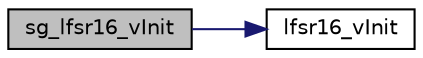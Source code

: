 digraph "sg_lfsr16_vInit"
{
 // INTERACTIVE_SVG=YES
 // LATEX_PDF_SIZE
  bgcolor="transparent";
  edge [fontname="Helvetica",fontsize="10",labelfontname="Helvetica",labelfontsize="10"];
  node [fontname="Helvetica",fontsize="10",shape=record];
  rankdir="LR";
  Node1 [label="sg_lfsr16_vInit",height=0.2,width=0.4,color="black", fillcolor="grey75", style="filled", fontcolor="black",tooltip="Initialize a sg_lfsr16_t structure using the default seeds."];
  Node1 -> Node2 [color="midnightblue",fontsize="10",style="solid",fontname="Helvetica"];
  Node2 [label="lfsr16_vInit",height=0.2,width=0.4,color="black",URL="$lfsr_8c.html#a174a2554fea1f2e0187d5203f5bfa8df",tooltip="Initialize a lfsr16_t using the default seed, LFSR16_SEED."];
}
